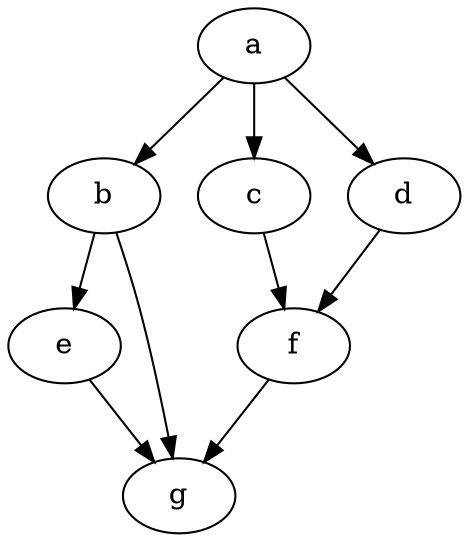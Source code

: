 digraph output {
a [Weight=2,Start=0,Processor=0];
b [Weight=2,Start=4,Processor=0];
c [Weight=2,Start=2,Processor=0];
d [Weight=3,Start=3,Processor=1];
e [Weight=2,Start=6,Processor=0];
f [Weight=3,Start=6,Processor=1];
g [Weight=2,Start=10,Processor=1];
a -> b [Weight=1];
a -> c [Weight=3];
a -> d [Weight=1];
b -> e [Weight=3];
b -> g [Weight=4];
c -> f [Weight=1];
d -> f [Weight=1];
e -> g [Weight=2];
f -> g [Weight=2];
}